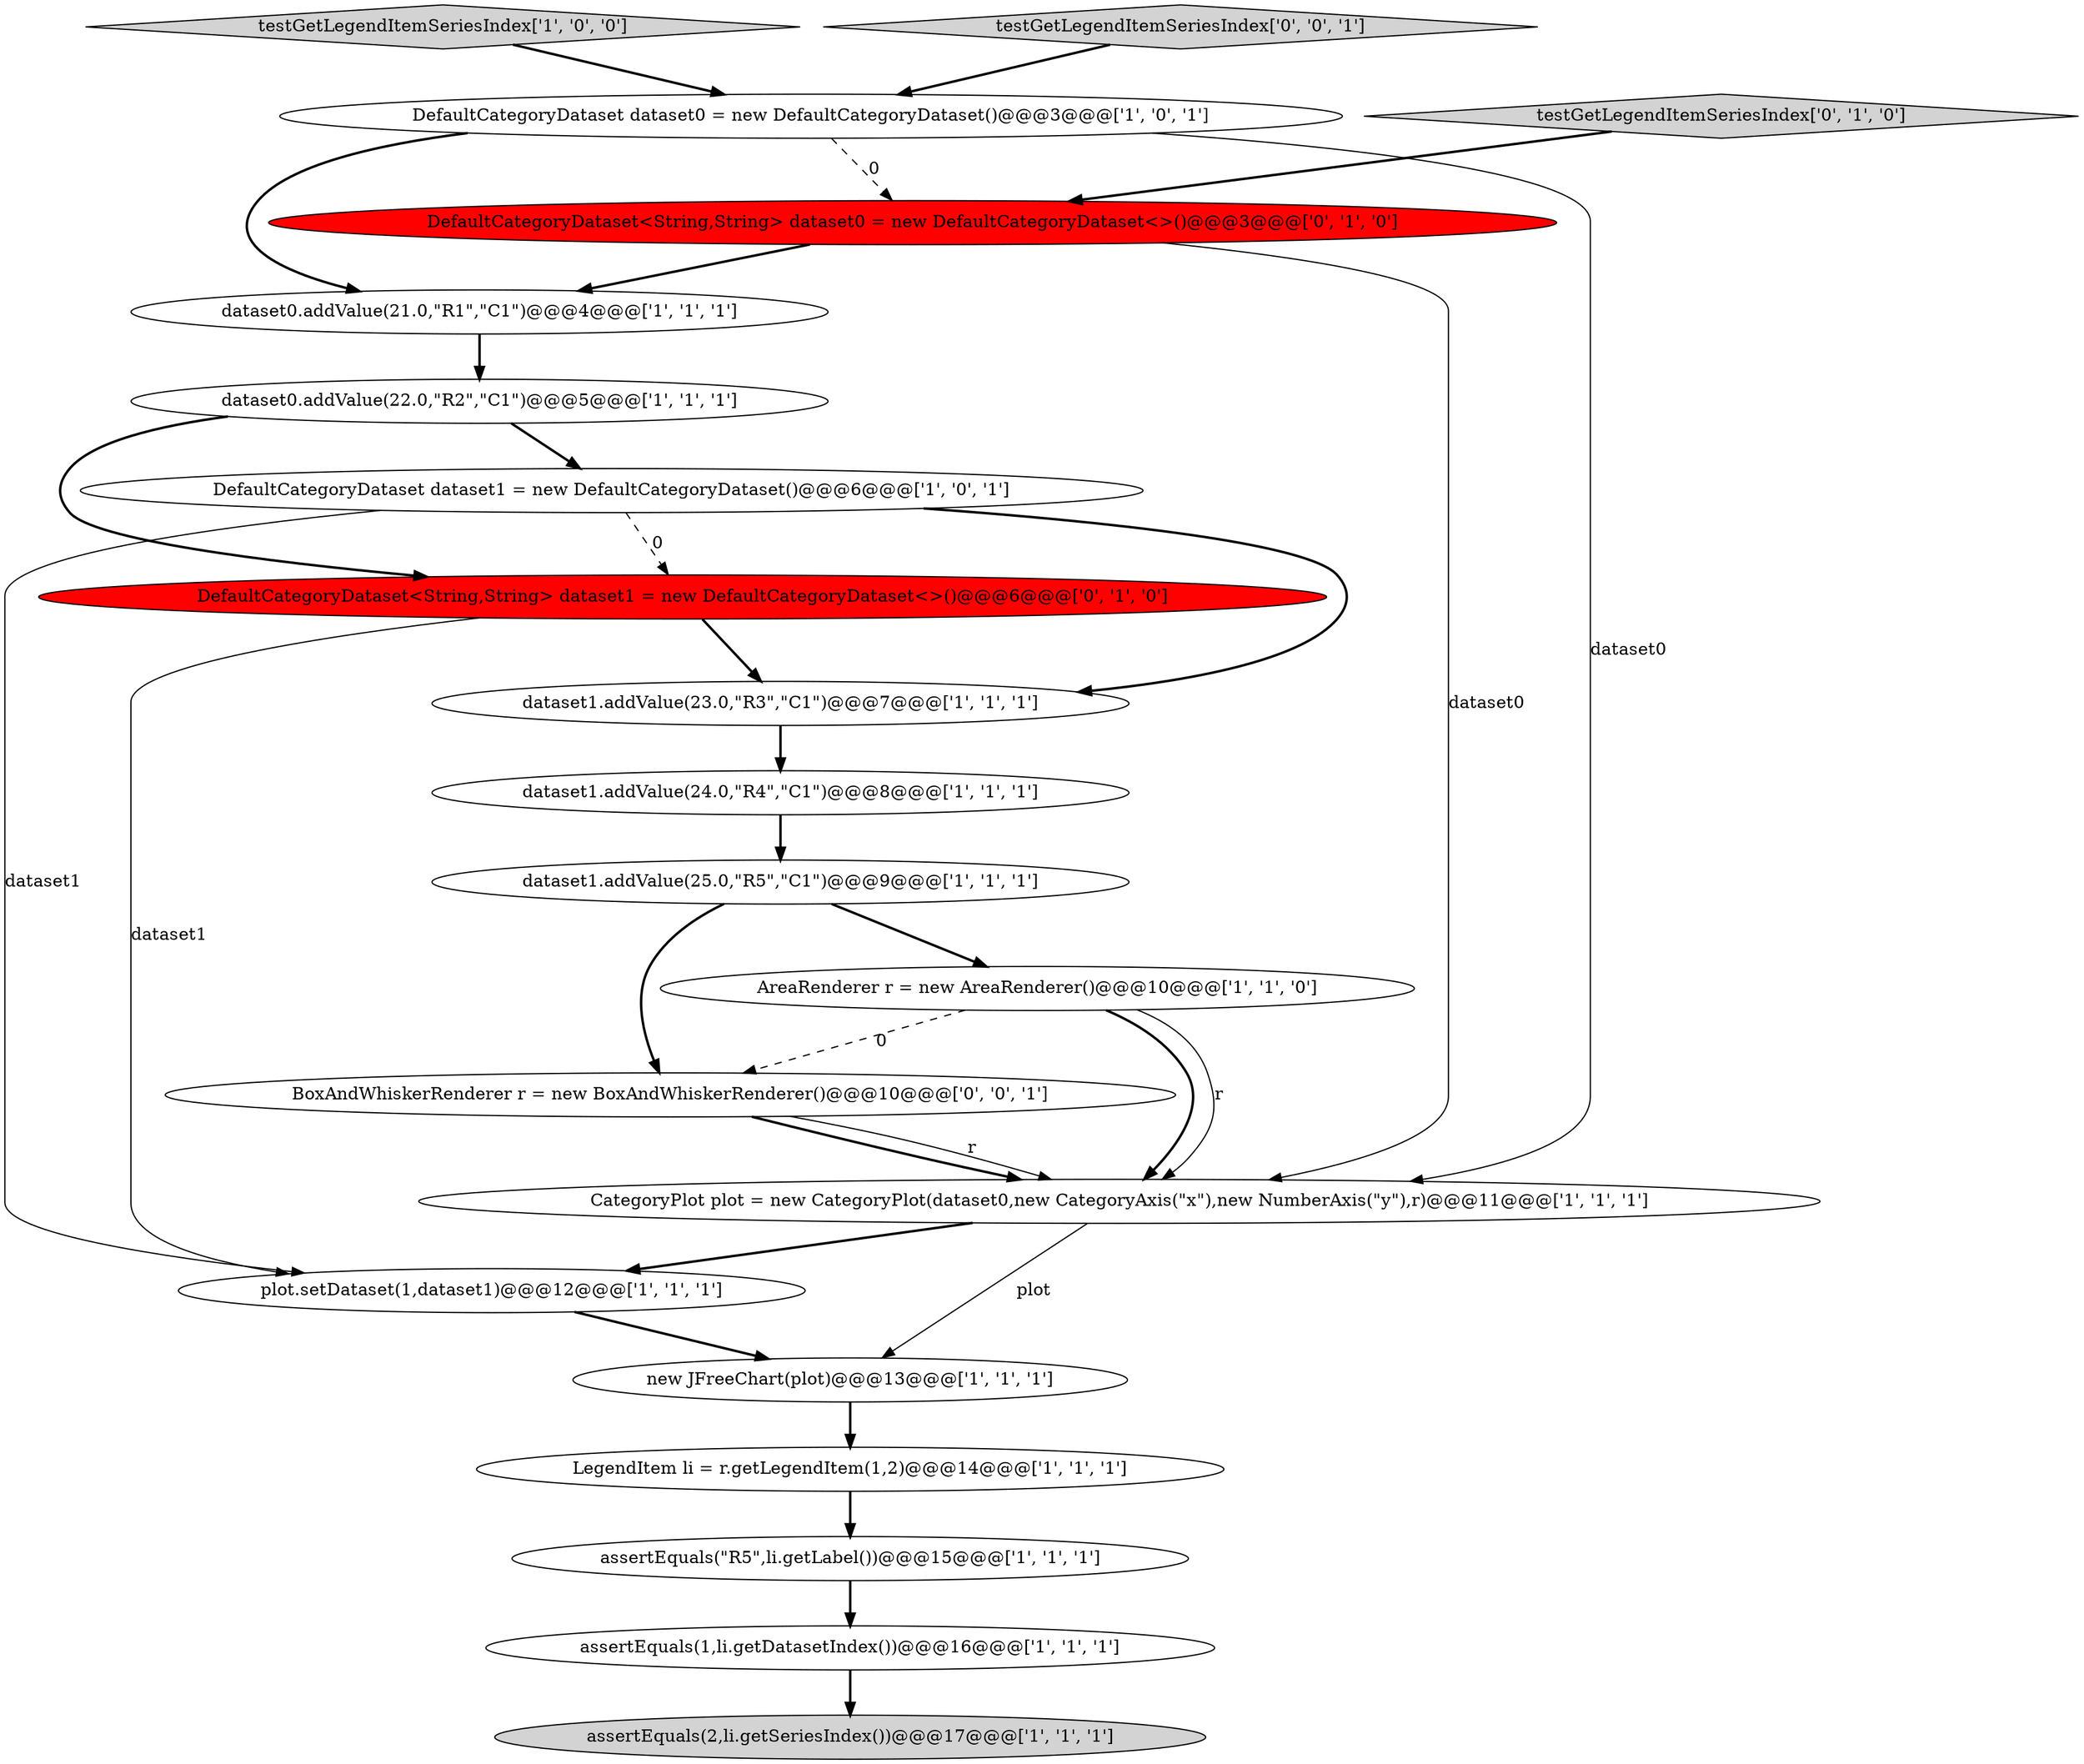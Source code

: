 digraph {
3 [style = filled, label = "DefaultCategoryDataset dataset0 = new DefaultCategoryDataset()@@@3@@@['1', '0', '1']", fillcolor = white, shape = ellipse image = "AAA0AAABBB1BBB"];
7 [style = filled, label = "assertEquals(2,li.getSeriesIndex())@@@17@@@['1', '1', '1']", fillcolor = lightgray, shape = ellipse image = "AAA0AAABBB1BBB"];
8 [style = filled, label = "dataset1.addValue(24.0,\"R4\",\"C1\")@@@8@@@['1', '1', '1']", fillcolor = white, shape = ellipse image = "AAA0AAABBB1BBB"];
1 [style = filled, label = "assertEquals(\"R5\",li.getLabel())@@@15@@@['1', '1', '1']", fillcolor = white, shape = ellipse image = "AAA0AAABBB1BBB"];
15 [style = filled, label = "dataset0.addValue(21.0,\"R1\",\"C1\")@@@4@@@['1', '1', '1']", fillcolor = white, shape = ellipse image = "AAA0AAABBB1BBB"];
9 [style = filled, label = "new JFreeChart(plot)@@@13@@@['1', '1', '1']", fillcolor = white, shape = ellipse image = "AAA0AAABBB1BBB"];
17 [style = filled, label = "DefaultCategoryDataset<String,String> dataset1 = new DefaultCategoryDataset<>()@@@6@@@['0', '1', '0']", fillcolor = red, shape = ellipse image = "AAA1AAABBB2BBB"];
18 [style = filled, label = "testGetLegendItemSeriesIndex['0', '1', '0']", fillcolor = lightgray, shape = diamond image = "AAA0AAABBB2BBB"];
14 [style = filled, label = "dataset0.addValue(22.0,\"R2\",\"C1\")@@@5@@@['1', '1', '1']", fillcolor = white, shape = ellipse image = "AAA0AAABBB1BBB"];
11 [style = filled, label = "plot.setDataset(1,dataset1)@@@12@@@['1', '1', '1']", fillcolor = white, shape = ellipse image = "AAA0AAABBB1BBB"];
12 [style = filled, label = "assertEquals(1,li.getDatasetIndex())@@@16@@@['1', '1', '1']", fillcolor = white, shape = ellipse image = "AAA0AAABBB1BBB"];
16 [style = filled, label = "DefaultCategoryDataset<String,String> dataset0 = new DefaultCategoryDataset<>()@@@3@@@['0', '1', '0']", fillcolor = red, shape = ellipse image = "AAA1AAABBB2BBB"];
2 [style = filled, label = "testGetLegendItemSeriesIndex['1', '0', '0']", fillcolor = lightgray, shape = diamond image = "AAA0AAABBB1BBB"];
4 [style = filled, label = "DefaultCategoryDataset dataset1 = new DefaultCategoryDataset()@@@6@@@['1', '0', '1']", fillcolor = white, shape = ellipse image = "AAA0AAABBB1BBB"];
20 [style = filled, label = "BoxAndWhiskerRenderer r = new BoxAndWhiskerRenderer()@@@10@@@['0', '0', '1']", fillcolor = white, shape = ellipse image = "AAA0AAABBB3BBB"];
6 [style = filled, label = "dataset1.addValue(23.0,\"R3\",\"C1\")@@@7@@@['1', '1', '1']", fillcolor = white, shape = ellipse image = "AAA0AAABBB1BBB"];
5 [style = filled, label = "dataset1.addValue(25.0,\"R5\",\"C1\")@@@9@@@['1', '1', '1']", fillcolor = white, shape = ellipse image = "AAA0AAABBB1BBB"];
0 [style = filled, label = "CategoryPlot plot = new CategoryPlot(dataset0,new CategoryAxis(\"x\"),new NumberAxis(\"y\"),r)@@@11@@@['1', '1', '1']", fillcolor = white, shape = ellipse image = "AAA0AAABBB1BBB"];
13 [style = filled, label = "LegendItem li = r.getLegendItem(1,2)@@@14@@@['1', '1', '1']", fillcolor = white, shape = ellipse image = "AAA0AAABBB1BBB"];
10 [style = filled, label = "AreaRenderer r = new AreaRenderer()@@@10@@@['1', '1', '0']", fillcolor = white, shape = ellipse image = "AAA0AAABBB1BBB"];
19 [style = filled, label = "testGetLegendItemSeriesIndex['0', '0', '1']", fillcolor = lightgray, shape = diamond image = "AAA0AAABBB3BBB"];
5->10 [style = bold, label=""];
16->15 [style = bold, label=""];
15->14 [style = bold, label=""];
5->20 [style = bold, label=""];
17->6 [style = bold, label=""];
4->6 [style = bold, label=""];
4->17 [style = dashed, label="0"];
2->3 [style = bold, label=""];
20->0 [style = bold, label=""];
17->11 [style = solid, label="dataset1"];
0->11 [style = bold, label=""];
14->17 [style = bold, label=""];
3->15 [style = bold, label=""];
11->9 [style = bold, label=""];
12->7 [style = bold, label=""];
13->1 [style = bold, label=""];
3->0 [style = solid, label="dataset0"];
14->4 [style = bold, label=""];
8->5 [style = bold, label=""];
4->11 [style = solid, label="dataset1"];
16->0 [style = solid, label="dataset0"];
10->0 [style = bold, label=""];
6->8 [style = bold, label=""];
10->0 [style = solid, label="r"];
0->9 [style = solid, label="plot"];
20->0 [style = solid, label="r"];
1->12 [style = bold, label=""];
10->20 [style = dashed, label="0"];
19->3 [style = bold, label=""];
3->16 [style = dashed, label="0"];
9->13 [style = bold, label=""];
18->16 [style = bold, label=""];
}
